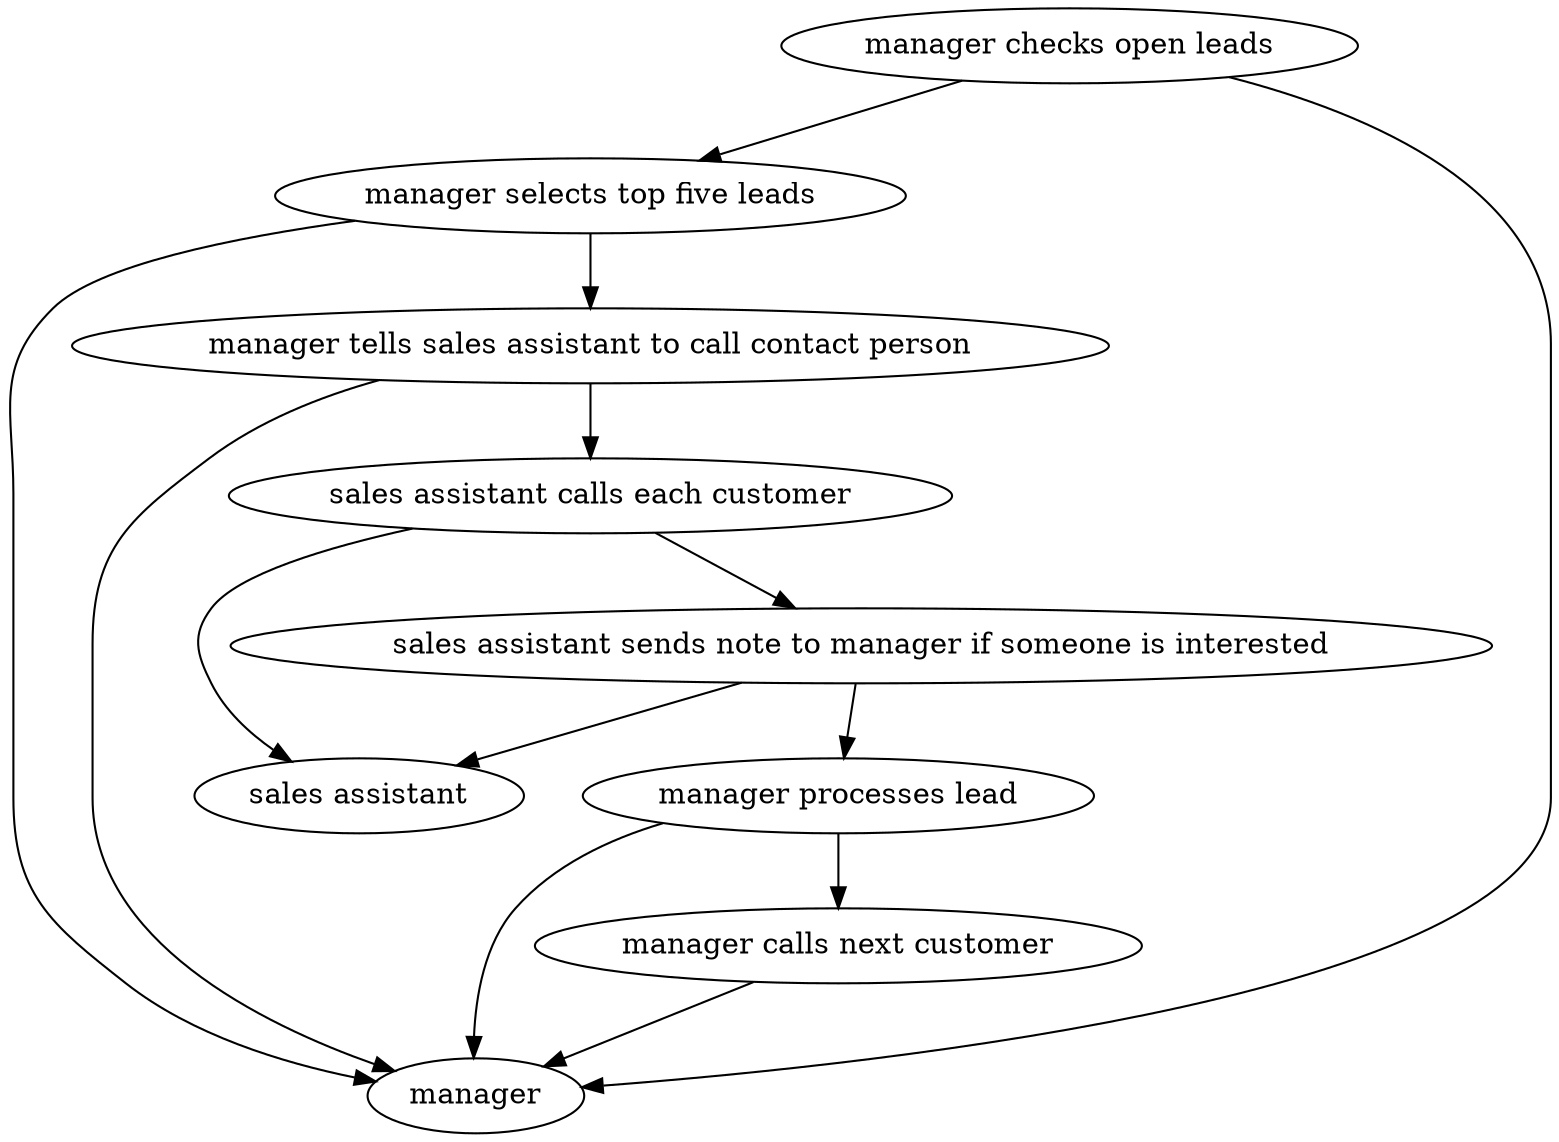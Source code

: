 strict digraph "doc-7.1" {
	graph [name="doc-7.1"];
	"manager checks open leads"	[attrs="{'type': 'Activity', 'label': 'manager checks open leads'}"];
	"manager selects top five leads"	[attrs="{'type': 'Activity', 'label': 'manager selects top five leads'}"];
	"manager checks open leads" -> "manager selects top five leads"	[attrs="{'type': 'flow', 'label': 'flow'}"];
	manager	[attrs="{'type': 'Actor', 'label': 'manager'}"];
	"manager checks open leads" -> manager	[attrs="{'type': 'actor performer', 'label': 'actor performer'}"];
	"manager tells sales assistant to call contact person"	[attrs="{'type': 'Activity', 'label': 'manager tells sales assistant to call contact person'}"];
	"manager selects top five leads" -> "manager tells sales assistant to call contact person"	[attrs="{'type': 'flow', 'label': 'flow'}"];
	"manager selects top five leads" -> manager	[attrs="{'type': 'actor performer', 'label': 'actor performer'}"];
	"sales assistant calls each customer"	[attrs="{'type': 'Activity', 'label': 'sales assistant calls each customer'}"];
	"manager tells sales assistant to call contact person" -> "sales assistant calls each customer"	[attrs="{'type': 'flow', 'label': 'flow'}"];
	"manager tells sales assistant to call contact person" -> manager	[attrs="{'type': 'actor performer', 'label': 'actor performer'}"];
	"sales assistant sends note to manager if someone is interested"	[attrs="{'type': 'Activity', 'label': 'sales assistant sends note to manager if someone is interested'}"];
	"sales assistant calls each customer" -> "sales assistant sends note to manager if someone is interested"	[attrs="{'type': 'flow', 'label': 'flow'}"];
	"sales assistant"	[attrs="{'type': 'Actor', 'label': 'sales assistant'}"];
	"sales assistant calls each customer" -> "sales assistant"	[attrs="{'type': 'actor performer', 'label': 'actor performer'}"];
	"manager processes lead"	[attrs="{'type': 'Activity', 'label': 'manager processes lead'}"];
	"sales assistant sends note to manager if someone is interested" -> "manager processes lead"	[attrs="{'type': 'flow', 'label': 'flow'}"];
	"sales assistant sends note to manager if someone is interested" -> "sales assistant"	[attrs="{'type': 'actor performer', 'label': 'actor performer'}"];
	"manager calls next customer"	[attrs="{'type': 'Activity', 'label': 'manager calls next customer'}"];
	"manager processes lead" -> "manager calls next customer"	[attrs="{'type': 'flow', 'label': 'flow'}"];
	"manager processes lead" -> manager	[attrs="{'type': 'actor performer', 'label': 'actor performer'}"];
	"manager calls next customer" -> manager	[attrs="{'type': 'actor performer', 'label': 'actor performer'}"];
}
